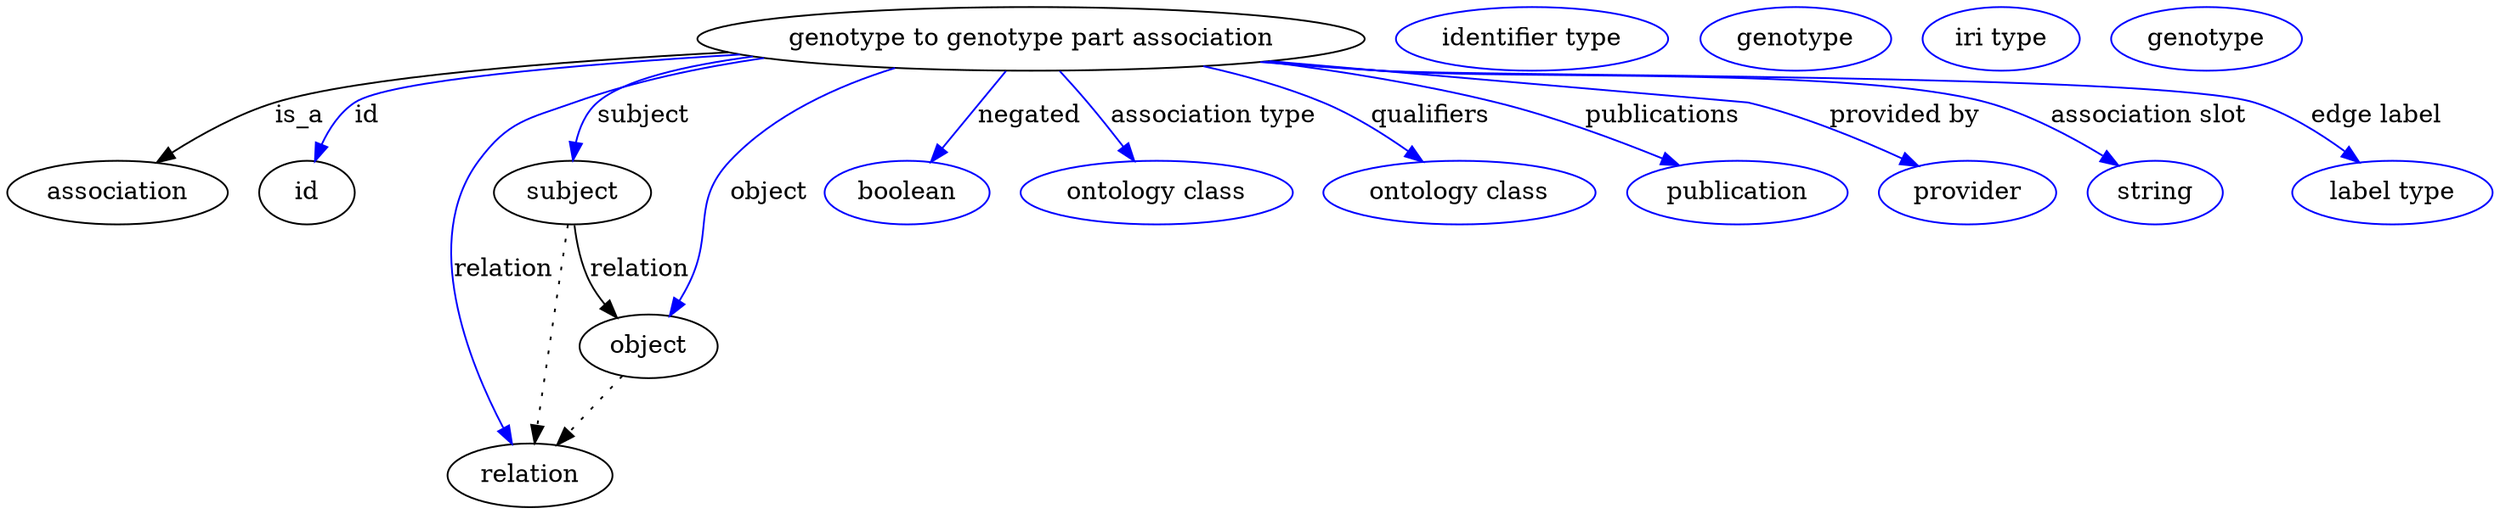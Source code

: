 digraph {
	graph [bb="0,0,1173.1,281"];
	node [label="\N"];
	"genotype to genotype part association"	 [height=0.5,
		label="genotype to genotype part association",
		pos="495.4,263",
		width=3.9918];
	association	 [height=0.5,
		pos="49.402,177",
		width=1.3723];
	"genotype to genotype part association" -> association	 [label=is_a,
		lp="145.68,220",
		pos="e,71.049,193.43 363.51,255.84 278.15,250.07 175.43,240.64 133.85,227 114.63,220.7 95.08,209.49 79.635,199.28"];
	id	 [height=0.5,
		pos="143.4,177",
		width=0.75];
	"genotype to genotype part association" -> id	 [color=blue,
		label=id,
		lp="179.85,220",
		pos="e,149.4,194.76 369.43,254.24 286.49,247.57 190.23,237.72 173.51,227 164.99,221.54 158.54,212.73 153.83,204.01",
		style=solid];
	subject	 [height=0.5,
		pos="276.4,177",
		width=0.97656];
	"genotype to genotype part association" -> subject	 [color=blue,
		label=subject,
		lp="314.23,220",
		pos="e,278.18,195.29 379.25,252.38 342.35,246.89 307.54,238.78 293.75,227 287.19,221.4 283.11,213.19 280.57,205.03",
		style=solid];
	relation	 [height=0.5,
		pos="256.4,18",
		width=1.031];
	"genotype to genotype part association" -> relation	 [color=blue,
		label=relation,
		lp="240.78,134",
		pos="e,247,35.476 378.32,252.54 345.85,247.21 311.1,239.15 280.4,227 256.56,217.56 246.28,216.56 232.4,195 202.59,148.68 225.71,81.424 \
242.65,44.586",
		style=solid];
	object	 [height=0.5,
		pos="316.4,91",
		width=0.88096];
	"genotype to genotype part association" -> object	 [color=blue,
		label=object,
		lp="373.51,177",
		pos="e,325.12,108.39 437.65,246.5 409.66,235.86 377.56,219.37 356.19,195 335.18,171.03 345.29,156.57 333.4,127 332.16,123.92 330.79,120.73 \
329.38,117.58",
		style=solid];
	negated	 [color=blue,
		height=0.5,
		label=boolean,
		pos="437.4,177",
		width=1.0584];
	"genotype to genotype part association" -> negated	 [color=blue,
		label=negated,
		lp="492.17,220",
		pos="e,449.09,194.33 483.1,244.76 474.86,232.55 463.9,216.29 454.77,202.76",
		style=solid];
	"association type"	 [color=blue,
		height=0.5,
		label="ontology class",
		pos="554.4,177",
		width=1.6931];
	"genotype to genotype part association" -> "association type"	 [color=blue,
		label="association type",
		lp="574.31,220",
		pos="e,542.11,194.92 507.91,244.76 516.18,232.71 527.15,216.72 536.36,203.3",
		style=solid];
	qualifiers	 [color=blue,
		height=0.5,
		label="ontology class",
		pos="694.4,177",
		width=1.6931];
	"genotype to genotype part association" -> qualifiers	 [color=blue,
		label=qualifiers,
		lp="672.45,220",
		pos="e,674.13,194.09 567.39,247.36 586.09,242.07 605.89,235.33 623.4,227 638.34,219.9 653.51,209.7 665.97,200.37",
		style=solid];
	publications	 [color=blue,
		height=0.5,
		label=publication,
		pos="823.4,177",
		width=1.3859];
	"genotype to genotype part association" -> publications	 [color=blue,
		label=publications,
		lp="777.62,220",
		pos="e,793.23,191.65 595.91,250.07 630.08,244.48 668.24,236.9 702.4,227 730.42,218.88 760.75,206.34 784.03,195.85",
		style=solid];
	"provided by"	 [color=blue,
		height=0.5,
		label=provider,
		pos="931.4,177",
		width=1.1129];
	"genotype to genotype part association" -> "provided by"	 [color=blue,
		label="provided by",
		lp="889.03,220",
		pos="e,905.48,190.85 599.91,250.57 616.14,248.68 632.72,246.77 648.4,245 722.58,236.64 743.2,245.99 815.4,227 843.61,219.58 873.82,206.38 \
896.33,195.4",
		style=solid];
	"association slot"	 [color=blue,
		height=0.5,
		label=string,
		pos="1019.4,177",
		width=0.8403];
	"genotype to genotype part association" -> "association slot"	 [color=blue,
		label="association slot",
		lp="1004.4,220",
		pos="e,999.8,190.79 597.38,250.25 614.4,248.34 631.89,246.5 648.4,245 771.7,233.76 807.37,261.1 926.4,227 949.51,220.38 973.35,207.42 \
991.11,196.36",
		style=solid];
	"edge label"	 [color=blue,
		height=0.5,
		label="label type",
		pos="1128.4,177",
		width=1.2425];
	"genotype to genotype part association" -> "edge label"	 [color=blue,
		label="edge label",
		lp="1109,220",
		pos="e,1109.3,193.56 596.12,250.1 613.53,248.17 631.47,246.37 648.4,245 737.75,237.76 966.04,254.37 1051.4,227 1069.4,221.24 1087.2,210.11 \
1101.2,199.81",
		style=solid];
	association_id	 [color=blue,
		height=0.5,
		label="identifier type",
		pos="716.4,263",
		width=1.652];
	subject -> relation	 [pos="e,258.67,36.027 274.11,158.76 270.64,131.21 264.04,78.735 259.95,46.223",
		style=dotted];
	subject -> object	 [label=relation,
		lp="312.78,134",
		pos="e,302.82,107.46 279.98,158.87 282.29,149.13 285.78,137.08 290.64,127 292.43,123.29 294.6,119.56 296.91,115.97"];
	"genotype to genotype part association_subject"	 [color=blue,
		height=0.5,
		label=genotype,
		pos="836.4,263",
		width=1.1812];
	"genotype to genotype part association_relation"	 [color=blue,
		height=0.5,
		label="iri type",
		pos="932.4,263",
		width=0.9834];
	object -> relation	 [pos="e,270.17,34.752 302.79,74.435 295.09,65.075 285.33,53.191 276.74,42.745",
		style=dotted];
	"genotype to genotype part association_object"	 [color=blue,
		height=0.5,
		label=genotype,
		pos="1028.4,263",
		width=1.1812];
}
